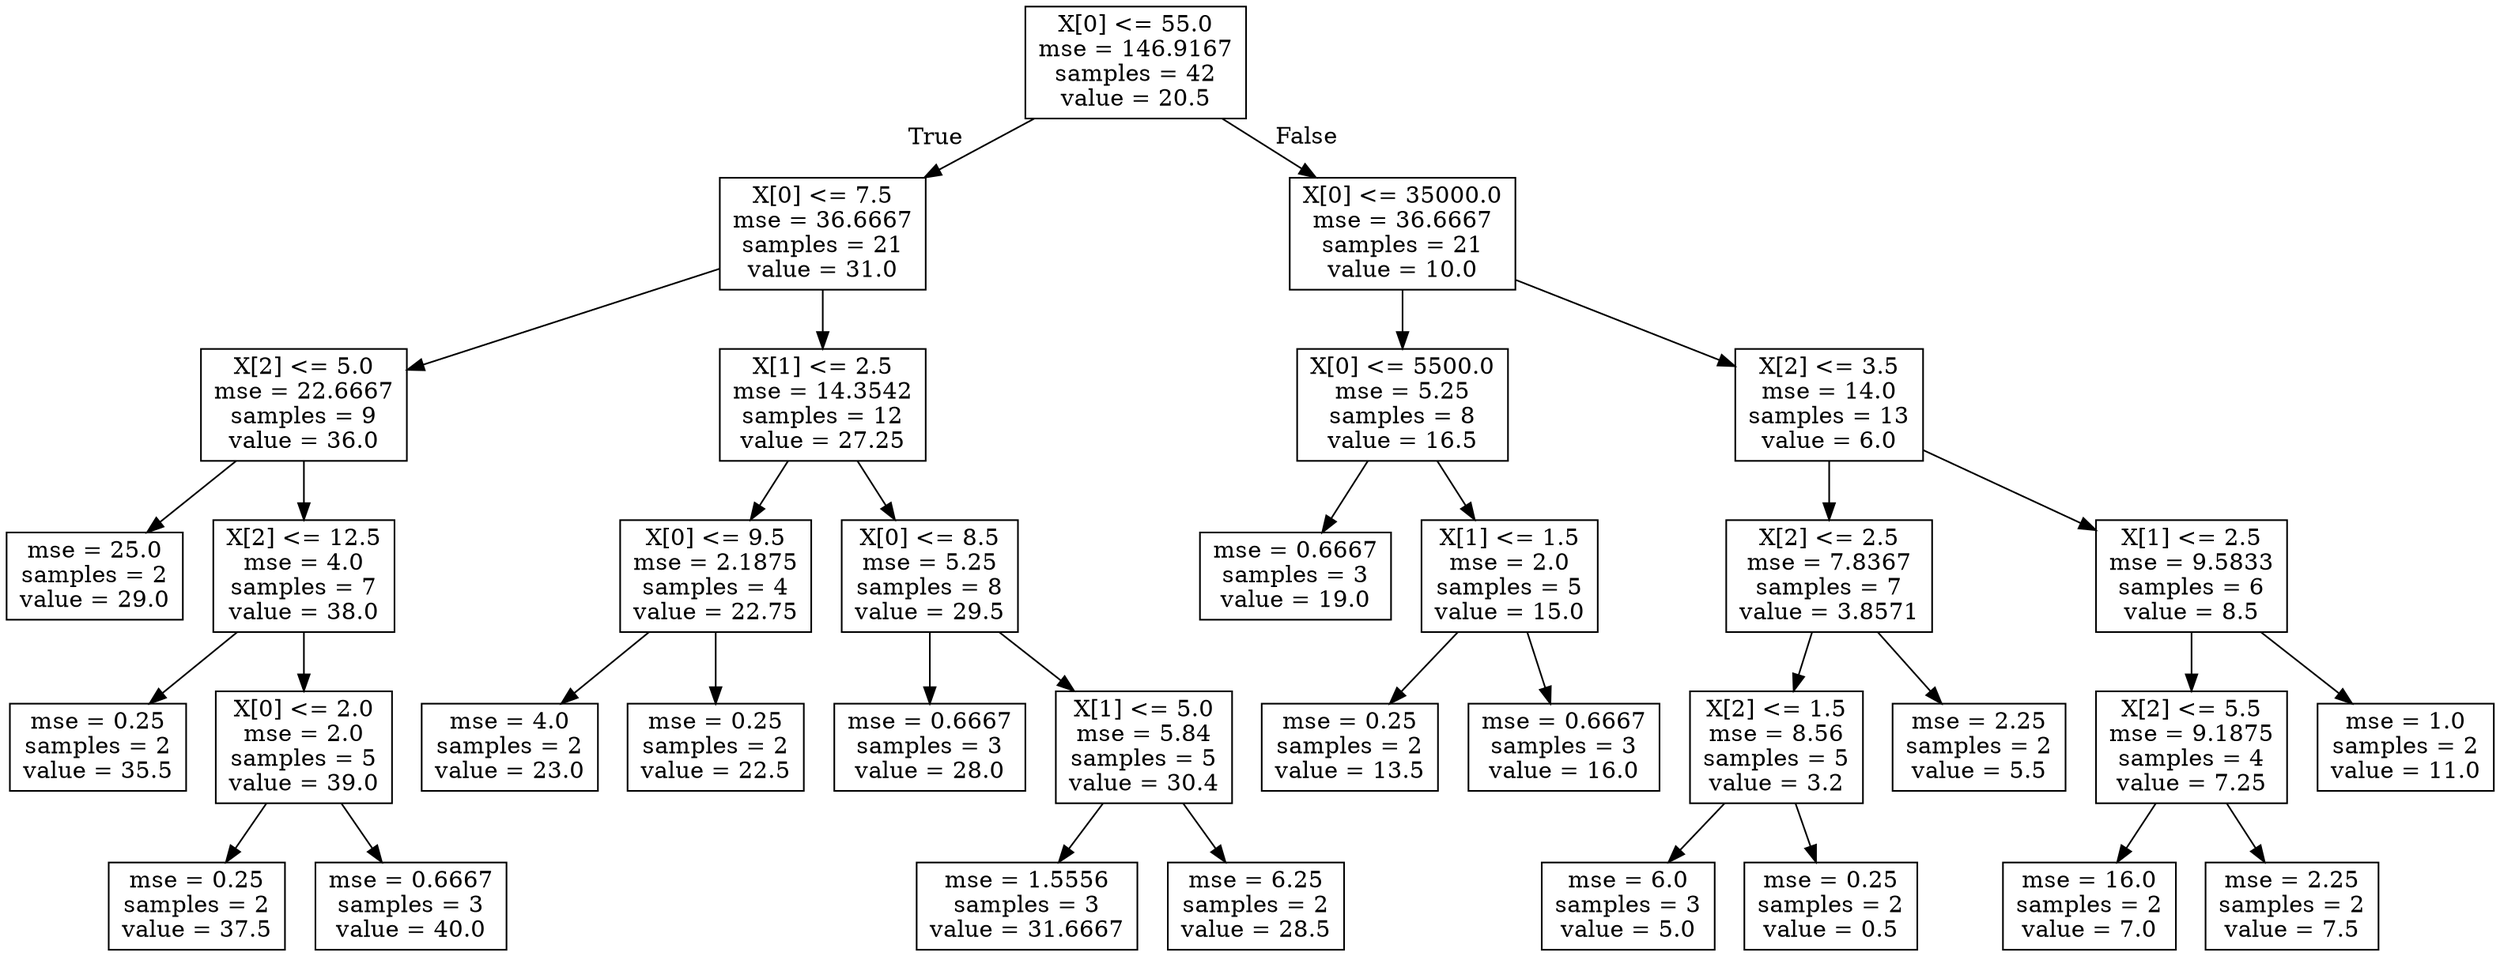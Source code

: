 digraph Tree {
node [shape=box] ;
0 [label="X[0] <= 55.0\nmse = 146.9167\nsamples = 42\nvalue = 20.5"] ;
1 [label="X[0] <= 7.5\nmse = 36.6667\nsamples = 21\nvalue = 31.0"] ;
0 -> 1 [labeldistance=2.5, labelangle=45, headlabel="True"] ;
2 [label="X[2] <= 5.0\nmse = 22.6667\nsamples = 9\nvalue = 36.0"] ;
1 -> 2 ;
3 [label="mse = 25.0\nsamples = 2\nvalue = 29.0"] ;
2 -> 3 ;
4 [label="X[2] <= 12.5\nmse = 4.0\nsamples = 7\nvalue = 38.0"] ;
2 -> 4 ;
5 [label="mse = 0.25\nsamples = 2\nvalue = 35.5"] ;
4 -> 5 ;
6 [label="X[0] <= 2.0\nmse = 2.0\nsamples = 5\nvalue = 39.0"] ;
4 -> 6 ;
7 [label="mse = 0.25\nsamples = 2\nvalue = 37.5"] ;
6 -> 7 ;
8 [label="mse = 0.6667\nsamples = 3\nvalue = 40.0"] ;
6 -> 8 ;
9 [label="X[1] <= 2.5\nmse = 14.3542\nsamples = 12\nvalue = 27.25"] ;
1 -> 9 ;
10 [label="X[0] <= 9.5\nmse = 2.1875\nsamples = 4\nvalue = 22.75"] ;
9 -> 10 ;
11 [label="mse = 4.0\nsamples = 2\nvalue = 23.0"] ;
10 -> 11 ;
12 [label="mse = 0.25\nsamples = 2\nvalue = 22.5"] ;
10 -> 12 ;
13 [label="X[0] <= 8.5\nmse = 5.25\nsamples = 8\nvalue = 29.5"] ;
9 -> 13 ;
14 [label="mse = 0.6667\nsamples = 3\nvalue = 28.0"] ;
13 -> 14 ;
15 [label="X[1] <= 5.0\nmse = 5.84\nsamples = 5\nvalue = 30.4"] ;
13 -> 15 ;
16 [label="mse = 1.5556\nsamples = 3\nvalue = 31.6667"] ;
15 -> 16 ;
17 [label="mse = 6.25\nsamples = 2\nvalue = 28.5"] ;
15 -> 17 ;
18 [label="X[0] <= 35000.0\nmse = 36.6667\nsamples = 21\nvalue = 10.0"] ;
0 -> 18 [labeldistance=2.5, labelangle=-45, headlabel="False"] ;
19 [label="X[0] <= 5500.0\nmse = 5.25\nsamples = 8\nvalue = 16.5"] ;
18 -> 19 ;
20 [label="mse = 0.6667\nsamples = 3\nvalue = 19.0"] ;
19 -> 20 ;
21 [label="X[1] <= 1.5\nmse = 2.0\nsamples = 5\nvalue = 15.0"] ;
19 -> 21 ;
22 [label="mse = 0.25\nsamples = 2\nvalue = 13.5"] ;
21 -> 22 ;
23 [label="mse = 0.6667\nsamples = 3\nvalue = 16.0"] ;
21 -> 23 ;
24 [label="X[2] <= 3.5\nmse = 14.0\nsamples = 13\nvalue = 6.0"] ;
18 -> 24 ;
25 [label="X[2] <= 2.5\nmse = 7.8367\nsamples = 7\nvalue = 3.8571"] ;
24 -> 25 ;
26 [label="X[2] <= 1.5\nmse = 8.56\nsamples = 5\nvalue = 3.2"] ;
25 -> 26 ;
27 [label="mse = 6.0\nsamples = 3\nvalue = 5.0"] ;
26 -> 27 ;
28 [label="mse = 0.25\nsamples = 2\nvalue = 0.5"] ;
26 -> 28 ;
29 [label="mse = 2.25\nsamples = 2\nvalue = 5.5"] ;
25 -> 29 ;
30 [label="X[1] <= 2.5\nmse = 9.5833\nsamples = 6\nvalue = 8.5"] ;
24 -> 30 ;
31 [label="X[2] <= 5.5\nmse = 9.1875\nsamples = 4\nvalue = 7.25"] ;
30 -> 31 ;
32 [label="mse = 16.0\nsamples = 2\nvalue = 7.0"] ;
31 -> 32 ;
33 [label="mse = 2.25\nsamples = 2\nvalue = 7.5"] ;
31 -> 33 ;
34 [label="mse = 1.0\nsamples = 2\nvalue = 11.0"] ;
30 -> 34 ;
}